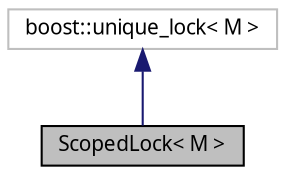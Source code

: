 digraph "ScopedLock&lt; M &gt;"
{
  edge [fontname="Sans",fontsize="10",labelfontname="Sans",labelfontsize="10"];
  node [fontname="Sans",fontsize="10",shape=record];
  Node3 [label="ScopedLock\< M \>",height=0.2,width=0.4,color="black", fillcolor="grey75", style="filled", fontcolor="black"];
  Node4 -> Node3 [dir="back",color="midnightblue",fontsize="10",style="solid",fontname="Sans"];
  Node4 [label="boost::unique_lock\< M \>",height=0.2,width=0.4,color="grey75", fillcolor="white", style="filled"];
}
